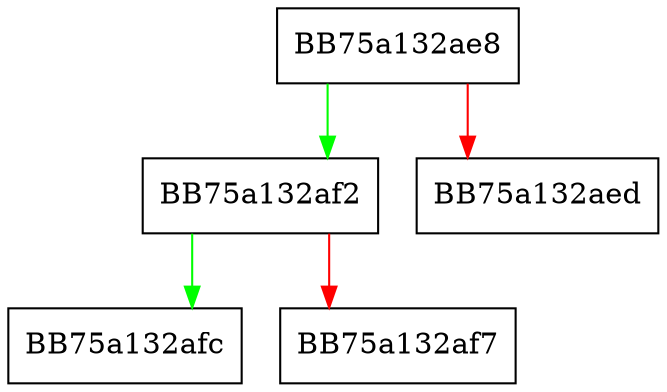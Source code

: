 digraph GetFingerprint {
  node [shape="box"];
  graph [splines=ortho];
  BB75a132ae8 -> BB75a132af2 [color="green"];
  BB75a132ae8 -> BB75a132aed [color="red"];
  BB75a132af2 -> BB75a132afc [color="green"];
  BB75a132af2 -> BB75a132af7 [color="red"];
}